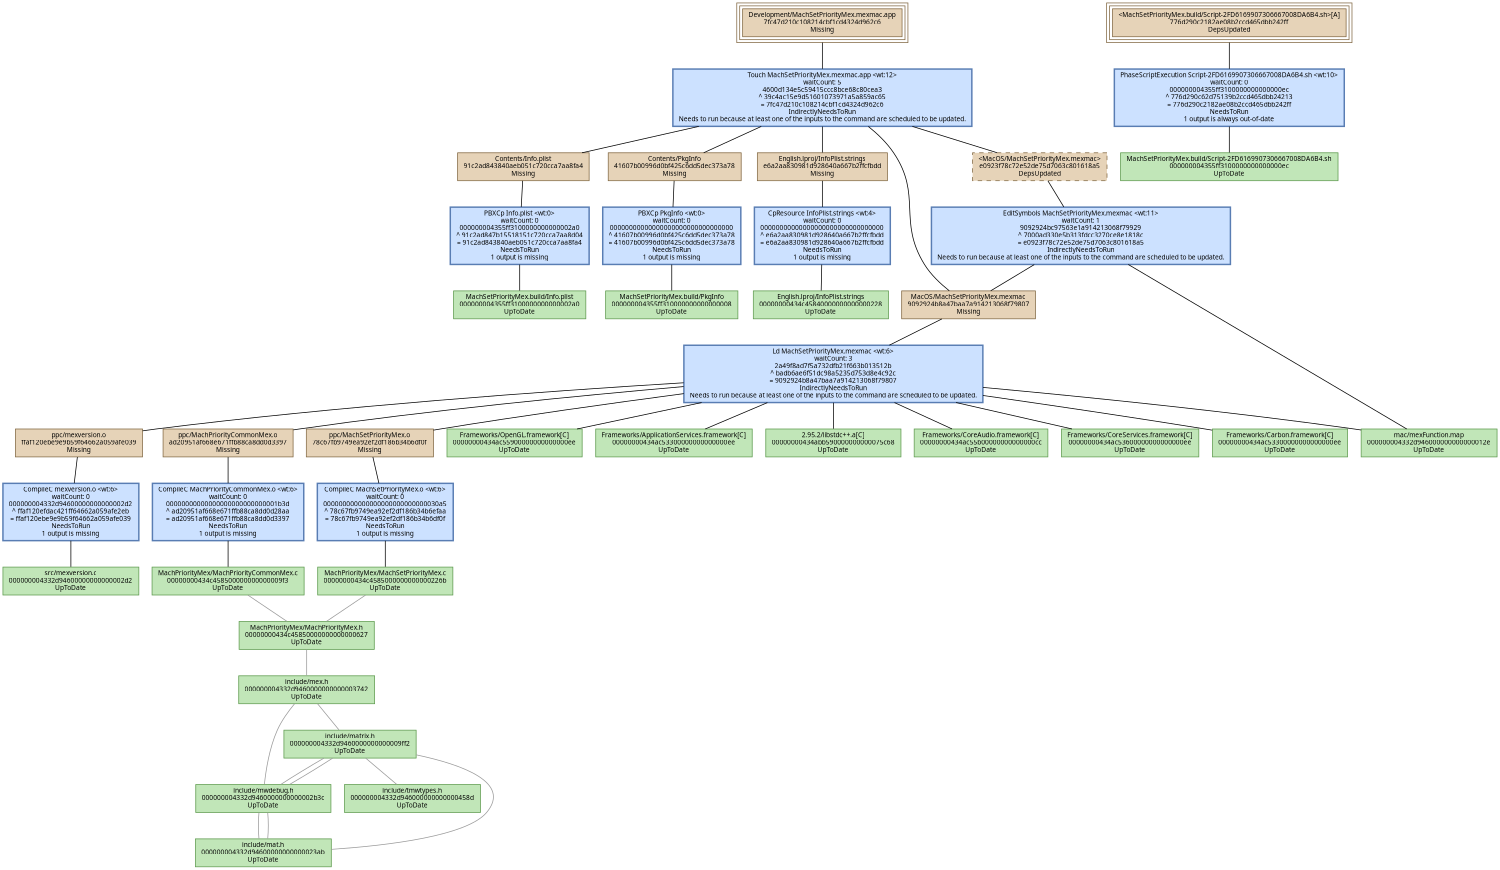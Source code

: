 digraph MachSetPriorityMex {
   size = "10.000000,8.500000";
   concentrate = false;

   node [ shape = box, style = filled, color = "0.3 0.5 0.6", fillcolor = "0.3 0.2 0.9", fontname = "Monaco", fontsize = "9" ];
   n00001 [ label = "Development/MachSetPriorityMex.mexmac.app\n7fc47d210c108214cbf1cd4324d962c6\nMissing", color = "0.1 0.5 0.5", fillcolor = "0.1 0.2 0.9", peripheries = 3 ];
   n00002 [ label = "Contents/Info.plist\n91c2ad843840aeb051c720cca7aa8fa4\nMissing", color = "0.1 0.5 0.5", fillcolor = "0.1 0.2 0.9" ];
   n00003 [ label = "MachSetPriorityMex.build/Info.plist\n000000004355ff3100000000000002a0\nUpToDate" ];
   n00004 [ label = "Contents/PkgInfo\n41607b00996d0bf425c6dd5dec373a78\nMissing", color = "0.1 0.5 0.5", fillcolor = "0.1 0.2 0.9" ];
   n00005 [ label = "MachSetPriorityMex.build/PkgInfo\n000000004355ff310000000000000008\nUpToDate" ];
   n00006 [ label = "English.lproj/InfoPlist.strings\ne6a2aa830981d928640a667b2ffcfbdd\nMissing", color = "0.1 0.5 0.5", fillcolor = "0.1 0.2 0.9" ];
   n00007 [ label = "English.lproj/InfoPlist.strings\n00000000434c45840000000000000228\nUpToDate" ];
   n00008 [ label = "ppc/mexversion.o\nffaf120ebe9e9b59f64662a059afe039\nMissing", color = "0.1 0.5 0.5", fillcolor = "0.1 0.2 0.9" ];
   n00009 [ label = "src/mexversion.c\n000000004332d94600000000000002d2\nUpToDate" ];
   n00010 [ label = "ppc/MachPriorityCommonMex.o\nad20951af668e671ffb88ca8dd0d3397\nMissing", color = "0.1 0.5 0.5", fillcolor = "0.1 0.2 0.9" ];
   n00011 [ label = "MachPriorityMex/MachPriorityCommonMex.c\n00000000434c458500000000000009f3\nUpToDate" ];
   n00012 [ label = "ppc/MachSetPriorityMex.o\n78c67fb9749ea92ef2df186b34b6df0f\nMissing", color = "0.1 0.5 0.5", fillcolor = "0.1 0.2 0.9" ];
   n00013 [ label = "MachPriorityMex/MachSetPriorityMex.c\n00000000434c4585000000000000226b\nUpToDate" ];
   n00014 [ label = "MacOS/MachSetPriorityMex.mexmac\n9092924b8a47baa7a914213068f79807\nMissing", color = "0.1 0.5 0.5", fillcolor = "0.1 0.2 0.9" ];
   n00015 [ label = "Frameworks/OpenGL.framework[C]\n00000000434ac55900000000000000ee\nUpToDate" ];
   n00016 [ label = "Frameworks/ApplicationServices.framework[C]\n00000000434ac53300000000000000ee\nUpToDate" ];
   n00017 [ label = "2.95.2/libstdc++.a[C]\n00000000434abb590000000000075c68\nUpToDate" ];
   n00018 [ label = "Frameworks/CoreAudio.framework[C]\n00000000434ac55b00000000000000cc\nUpToDate" ];
   n00019 [ label = "Frameworks/CoreServices.framework[C]\n00000000434ac53600000000000000ee\nUpToDate" ];
   n00020 [ label = "Frameworks/Carbon.framework[C]\n00000000434ac53300000000000000ee\nUpToDate" ];
   n00021 [ label = "mac/mexFunction.map\n000000004332d946000000000000012e\nUpToDate" ];
   n00022 [ label = "<MachSetPriorityMex.build/Script-2FD6169907306667008DA6B4.sh>[A]\n776d290c2182ae08b2ccd465dbb242ff\nDepsUpdated", color = "0.1 0.5 0.5", fillcolor = "0.1 0.2 0.9", peripheries = 3 ];
   n00023 [ label = "MachSetPriorityMex.build/Script-2FD6169907306667008DA6B4.sh\n000000004355ff3100000000000000ec\nUpToDate" ];
   n00024 [ label = "<MacOS/MachSetPriorityMex.mexmac>\ne0923f78c72e52de75d7063c801618a5\nDepsUpdated", color = "0.1 0.5 0.5", fillcolor = "0.1 0.2 0.9", style = "filled,dashed" ];
   n00025 [ label = "MachPriorityMex/MachPriorityMex.h\n00000000434c45850000000000000627\nUpToDate" ];
   n00026 [ label = "include/mex.h\n000000004332d9460000000000003742\nUpToDate" ];
   n00027 [ label = "include/matrix.h\n000000004332d9460000000000009ff2\nUpToDate" ];
   n00028 [ label = "include/mwdebug.h\n000000004332d9460000000000002b3c\nUpToDate" ];
   n00029 [ label = "include/tmwtypes.h\n000000004332d946000000000000458d\nUpToDate" ];
   n00030 [ label = "include/mat.h\n000000004332d94600000000000023ab\nUpToDate" ];

   node [ shape = box, style = "filled,bold", color = "0.7 0.5 0.7", fillcolor = "0.7 0.2 1.0", fontname = "Monaco", fontsize = "9" ];
   c00001 [ label = "PBXCp Info.plist <wt:0>\nwaitCount: 0\n000000004355ff3100000000000002a0\n^ 91c2ad847b15518151c720cca7aa8d04\n= 91c2ad843840aeb051c720cca7aa8fa4\nNeedsToRun\n1 output is missing", color = "0.6 0.5 0.7", fillcolor = "0.6 0.2 1.0" ];
   c00002 [ label = "PBXCp PkgInfo <wt:0>\nwaitCount: 0\n00000000000000000000000000000000\n^ 41607b00996d0bf425c6dd5dec373a78\n= 41607b00996d0bf425c6dd5dec373a78\nNeedsToRun\n1 output is missing", color = "0.6 0.5 0.7", fillcolor = "0.6 0.2 1.0" ];
   c00003 [ label = "CpResource InfoPlist.strings <wt:4>\nwaitCount: 0\n00000000000000000000000000000000\n^ e6a2aa830981d928640a667b2ffcfbdd\n= e6a2aa830981d928640a667b2ffcfbdd\nNeedsToRun\n1 output is missing", color = "0.6 0.5 0.7", fillcolor = "0.6 0.2 1.0" ];
   c00004 [ label = "CompileC mexversion.o <wt:6>\nwaitCount: 0\n000000004332d94600000000000002d2\n^ ffaf120efdac421ff64662a059afe2eb\n= ffaf120ebe9e9b59f64662a059afe039\nNeedsToRun\n1 output is missing", color = "0.6 0.5 0.7", fillcolor = "0.6 0.2 1.0" ];
   c00005 [ label = "CompileC MachPriorityCommonMex.o <wt:6>\nwaitCount: 0\n00000000000000000000000000001b3d\n^ ad20951af668e671ffb88ca8dd0d28aa\n= ad20951af668e671ffb88ca8dd0d3397\nNeedsToRun\n1 output is missing", color = "0.6 0.5 0.7", fillcolor = "0.6 0.2 1.0" ];
   c00006 [ label = "CompileC MachSetPriorityMex.o <wt:6>\nwaitCount: 0\n000000000000000000000000000030a5\n^ 78c67fb9749ea92ef2df186b34b6efaa\n= 78c67fb9749ea92ef2df186b34b6df0f\nNeedsToRun\n1 output is missing", color = "0.6 0.5 0.7", fillcolor = "0.6 0.2 1.0" ];
   c00007 [ label = "Ld MachSetPriorityMex.mexmac <wt:6>\nwaitCount: 3\n2a49f8ad7f5a732dfb21f663b013512b\n^ badb6ae6f51dc98a5235d753d8e4c92c\n= 9092924b8a47baa7a914213068f79807\nIndirectlyNeedsToRun\nNeeds to run because at least one of the inputs to the command are scheduled to be updated.", color = "0.6 0.5 0.7", fillcolor = "0.6 0.2 1.0" ];
   c00008 [ label = "PhaseScriptExecution Script-2FD6169907306667008DA6B4.sh <wt:10>\nwaitCount: 0\n000000004355ff3100000000000000ec\n^ 776d290c62d75139b2ccd465dbb24213\n= 776d290c2182ae08b2ccd465dbb242ff\nNeedsToRun\n1 output is always out-of-date", color = "0.6 0.5 0.7", fillcolor = "0.6 0.2 1.0" ];
   c00009 [ label = "EditSymbols MachSetPriorityMex.mexmac <wt:11>\nwaitCount: 1\n9092924bc97563e1a914213068f79929\n^ 7000ad330e5b313fdcc3270ce8e1818c\n= e0923f78c72e52de75d7063c801618a5\nIndirectlyNeedsToRun\nNeeds to run because at least one of the inputs to the command are scheduled to be updated.", color = "0.6 0.5 0.7", fillcolor = "0.6 0.2 1.0" ];
   c00010 [ label = "Touch MachSetPriorityMex.mexmac.app <wt:12>\nwaitCount: 5\n4600d134e5c59415ccc8bce68c80cea3\n^ 39c4ac15e9d51601073971a5a859ac65\n= 7fc47d210c108214cbf1cd4324d962c6\nIndirectlyNeedsToRun\nNeeds to run because at least one of the inputs to the command are scheduled to be updated.", color = "0.6 0.5 0.7", fillcolor = "0.6 0.2 1.0" ];

   edge [ style = solid, color = black, arrowhead = none, arrowtail = normal ];
   n00001 -> { c00010 };
   n00002 -> { c00001 };
   n00004 -> { c00002 };
   n00006 -> { c00003 };
   n00008 -> { c00004 };
   n00010 -> { c00005 };
   n00012 -> { c00006 };
   n00014 -> { c00007 };
   n00022 -> { c00008 };
   n00024 -> { c00009 };
   c00001 -> { n00003 };
   c00002 -> { n00005 n00005 };
   c00003 -> { n00007 n00007 };
   c00004 -> { n00009 };
   c00005 -> { n00011 };
   c00006 -> { n00013 };
   c00007 -> { n00008 n00010 n00012 n00015 n00016 n00017 n00018 n00019 n00020 n00021 };
   c00008 -> { n00023 };
   c00009 -> { n00014 n00021 };
   c00010 -> { n00002 n00004 n00006 n00014 n00024 };

   edge [ style = solid, color = gray60, arrowhead = none, arrowtail = normal ];
   n00011 -> { n00025 };
   n00013 -> { n00025 };
   n00025 -> { n00026 };
   n00026 -> { n00027 n00027 n00028 };
   n00027 -> { n00029 n00028 };
   n00028 -> { n00027 n00030 };
   n00030 -> { n00027 n00028 };
}
